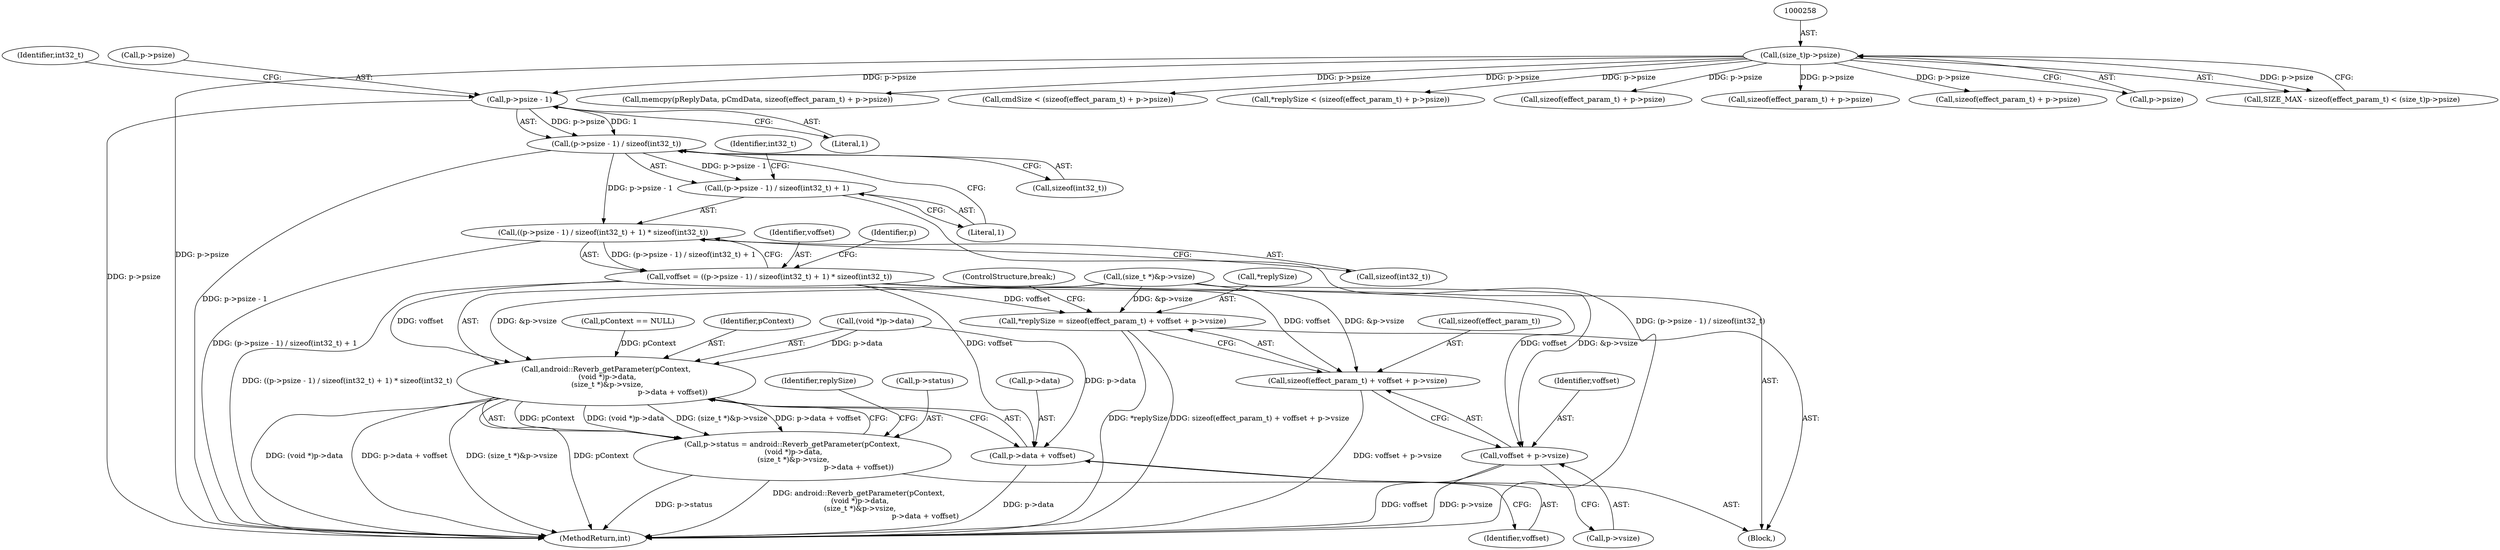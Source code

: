 digraph "0_Android_9e29523b9537983b4c4b205ff868d0b3bca0383b_0@pointer" {
"1000331" [label="(Call,p->psize - 1)"];
"1000257" [label="(Call,(size_t)p->psize)"];
"1000330" [label="(Call,(p->psize - 1) / sizeof(int32_t))"];
"1000328" [label="(Call,((p->psize - 1) / sizeof(int32_t) + 1) * sizeof(int32_t))"];
"1000326" [label="(Call,voffset = ((p->psize - 1) / sizeof(int32_t) + 1) * sizeof(int32_t))"];
"1000345" [label="(Call,android::Reverb_getParameter(pContext,\n (void *)p->data,\n (size_t *)&p->vsize,\n                                                          p->data + voffset))"];
"1000341" [label="(Call,p->status = android::Reverb_getParameter(pContext,\n (void *)p->data,\n (size_t *)&p->vsize,\n                                                          p->data + voffset))"];
"1000358" [label="(Call,p->data + voffset)"];
"1000363" [label="(Call,*replySize = sizeof(effect_param_t) + voffset + p->vsize)"];
"1000366" [label="(Call,sizeof(effect_param_t) + voffset + p->vsize)"];
"1000369" [label="(Call,voffset + p->vsize)"];
"1000329" [label="(Call,(p->psize - 1) / sizeof(int32_t) + 1)"];
"1000374" [label="(ControlStructure,break;)"];
"1000340" [label="(Identifier,int32_t)"];
"1000352" [label="(Call,(size_t *)&p->vsize)"];
"1000370" [label="(Identifier,voffset)"];
"1000371" [label="(Call,p->vsize)"];
"1000311" [label="(Call,memcpy(pReplyData, pCmdData, sizeof(effect_param_t) + p->psize))"];
"1000326" [label="(Call,voffset = ((p->psize - 1) / sizeof(int32_t) + 1) * sizeof(int32_t))"];
"1000331" [label="(Call,p->psize - 1)"];
"1000688" [label="(MethodReturn,int)"];
"1000257" [label="(Call,(size_t)p->psize)"];
"1000127" [label="(Call,pContext == NULL)"];
"1000365" [label="(Identifier,replySize)"];
"1000280" [label="(Call,cmdSize < (sizeof(effect_param_t) + p->psize))"];
"1000328" [label="(Call,((p->psize - 1) / sizeof(int32_t) + 1) * sizeof(int32_t))"];
"1000296" [label="(Call,*replySize < (sizeof(effect_param_t) + p->psize))"];
"1000339" [label="(Call,sizeof(int32_t))"];
"1000358" [label="(Call,p->data + voffset)"];
"1000367" [label="(Call,sizeof(effect_param_t))"];
"1000314" [label="(Call,sizeof(effect_param_t) + p->psize)"];
"1000299" [label="(Call,sizeof(effect_param_t) + p->psize)"];
"1000338" [label="(Literal,1)"];
"1000330" [label="(Call,(p->psize - 1) / sizeof(int32_t))"];
"1000364" [label="(Call,*replySize)"];
"1000329" [label="(Call,(p->psize - 1) / sizeof(int32_t) + 1)"];
"1000345" [label="(Call,android::Reverb_getParameter(pContext,\n (void *)p->data,\n (size_t *)&p->vsize,\n                                                          p->data + voffset))"];
"1000282" [label="(Call,sizeof(effect_param_t) + p->psize)"];
"1000363" [label="(Call,*replySize = sizeof(effect_param_t) + voffset + p->vsize)"];
"1000366" [label="(Call,sizeof(effect_param_t) + voffset + p->vsize)"];
"1000341" [label="(Call,p->status = android::Reverb_getParameter(pContext,\n (void *)p->data,\n (size_t *)&p->vsize,\n                                                          p->data + voffset))"];
"1000346" [label="(Identifier,pContext)"];
"1000359" [label="(Call,p->data)"];
"1000369" [label="(Call,voffset + p->vsize)"];
"1000327" [label="(Identifier,voffset)"];
"1000343" [label="(Identifier,p)"];
"1000347" [label="(Call,(void *)p->data)"];
"1000335" [label="(Literal,1)"];
"1000337" [label="(Identifier,int32_t)"];
"1000259" [label="(Call,p->psize)"];
"1000252" [label="(Call,SIZE_MAX - sizeof(effect_param_t) < (size_t)p->psize)"];
"1000336" [label="(Call,sizeof(int32_t))"];
"1000332" [label="(Call,p->psize)"];
"1000244" [label="(Block,)"];
"1000362" [label="(Identifier,voffset)"];
"1000342" [label="(Call,p->status)"];
"1000331" -> "1000330"  [label="AST: "];
"1000331" -> "1000335"  [label="CFG: "];
"1000332" -> "1000331"  [label="AST: "];
"1000335" -> "1000331"  [label="AST: "];
"1000337" -> "1000331"  [label="CFG: "];
"1000331" -> "1000688"  [label="DDG: p->psize"];
"1000331" -> "1000330"  [label="DDG: p->psize"];
"1000331" -> "1000330"  [label="DDG: 1"];
"1000257" -> "1000331"  [label="DDG: p->psize"];
"1000257" -> "1000252"  [label="AST: "];
"1000257" -> "1000259"  [label="CFG: "];
"1000258" -> "1000257"  [label="AST: "];
"1000259" -> "1000257"  [label="AST: "];
"1000252" -> "1000257"  [label="CFG: "];
"1000257" -> "1000688"  [label="DDG: p->psize"];
"1000257" -> "1000252"  [label="DDG: p->psize"];
"1000257" -> "1000280"  [label="DDG: p->psize"];
"1000257" -> "1000282"  [label="DDG: p->psize"];
"1000257" -> "1000296"  [label="DDG: p->psize"];
"1000257" -> "1000299"  [label="DDG: p->psize"];
"1000257" -> "1000311"  [label="DDG: p->psize"];
"1000257" -> "1000314"  [label="DDG: p->psize"];
"1000330" -> "1000329"  [label="AST: "];
"1000330" -> "1000336"  [label="CFG: "];
"1000336" -> "1000330"  [label="AST: "];
"1000338" -> "1000330"  [label="CFG: "];
"1000330" -> "1000688"  [label="DDG: p->psize - 1"];
"1000330" -> "1000328"  [label="DDG: p->psize - 1"];
"1000330" -> "1000329"  [label="DDG: p->psize - 1"];
"1000328" -> "1000326"  [label="AST: "];
"1000328" -> "1000339"  [label="CFG: "];
"1000329" -> "1000328"  [label="AST: "];
"1000339" -> "1000328"  [label="AST: "];
"1000326" -> "1000328"  [label="CFG: "];
"1000328" -> "1000688"  [label="DDG: (p->psize - 1) / sizeof(int32_t) + 1"];
"1000328" -> "1000326"  [label="DDG: (p->psize - 1) / sizeof(int32_t) + 1"];
"1000326" -> "1000244"  [label="AST: "];
"1000327" -> "1000326"  [label="AST: "];
"1000343" -> "1000326"  [label="CFG: "];
"1000326" -> "1000688"  [label="DDG: ((p->psize - 1) / sizeof(int32_t) + 1) * sizeof(int32_t)"];
"1000326" -> "1000345"  [label="DDG: voffset"];
"1000326" -> "1000358"  [label="DDG: voffset"];
"1000326" -> "1000363"  [label="DDG: voffset"];
"1000326" -> "1000366"  [label="DDG: voffset"];
"1000326" -> "1000369"  [label="DDG: voffset"];
"1000345" -> "1000341"  [label="AST: "];
"1000345" -> "1000358"  [label="CFG: "];
"1000346" -> "1000345"  [label="AST: "];
"1000347" -> "1000345"  [label="AST: "];
"1000352" -> "1000345"  [label="AST: "];
"1000358" -> "1000345"  [label="AST: "];
"1000341" -> "1000345"  [label="CFG: "];
"1000345" -> "1000688"  [label="DDG: (void *)p->data"];
"1000345" -> "1000688"  [label="DDG: p->data + voffset"];
"1000345" -> "1000688"  [label="DDG: (size_t *)&p->vsize"];
"1000345" -> "1000688"  [label="DDG: pContext"];
"1000345" -> "1000341"  [label="DDG: pContext"];
"1000345" -> "1000341"  [label="DDG: (void *)p->data"];
"1000345" -> "1000341"  [label="DDG: (size_t *)&p->vsize"];
"1000345" -> "1000341"  [label="DDG: p->data + voffset"];
"1000127" -> "1000345"  [label="DDG: pContext"];
"1000347" -> "1000345"  [label="DDG: p->data"];
"1000352" -> "1000345"  [label="DDG: &p->vsize"];
"1000341" -> "1000244"  [label="AST: "];
"1000342" -> "1000341"  [label="AST: "];
"1000365" -> "1000341"  [label="CFG: "];
"1000341" -> "1000688"  [label="DDG: p->status"];
"1000341" -> "1000688"  [label="DDG: android::Reverb_getParameter(pContext,\n (void *)p->data,\n (size_t *)&p->vsize,\n                                                          p->data + voffset)"];
"1000358" -> "1000362"  [label="CFG: "];
"1000359" -> "1000358"  [label="AST: "];
"1000362" -> "1000358"  [label="AST: "];
"1000358" -> "1000688"  [label="DDG: p->data"];
"1000347" -> "1000358"  [label="DDG: p->data"];
"1000363" -> "1000244"  [label="AST: "];
"1000363" -> "1000366"  [label="CFG: "];
"1000364" -> "1000363"  [label="AST: "];
"1000366" -> "1000363"  [label="AST: "];
"1000374" -> "1000363"  [label="CFG: "];
"1000363" -> "1000688"  [label="DDG: *replySize"];
"1000363" -> "1000688"  [label="DDG: sizeof(effect_param_t) + voffset + p->vsize"];
"1000352" -> "1000363"  [label="DDG: &p->vsize"];
"1000366" -> "1000369"  [label="CFG: "];
"1000367" -> "1000366"  [label="AST: "];
"1000369" -> "1000366"  [label="AST: "];
"1000366" -> "1000688"  [label="DDG: voffset + p->vsize"];
"1000352" -> "1000366"  [label="DDG: &p->vsize"];
"1000369" -> "1000371"  [label="CFG: "];
"1000370" -> "1000369"  [label="AST: "];
"1000371" -> "1000369"  [label="AST: "];
"1000369" -> "1000688"  [label="DDG: voffset"];
"1000369" -> "1000688"  [label="DDG: p->vsize"];
"1000352" -> "1000369"  [label="DDG: &p->vsize"];
"1000329" -> "1000338"  [label="CFG: "];
"1000338" -> "1000329"  [label="AST: "];
"1000340" -> "1000329"  [label="CFG: "];
"1000329" -> "1000688"  [label="DDG: (p->psize - 1) / sizeof(int32_t)"];
}

